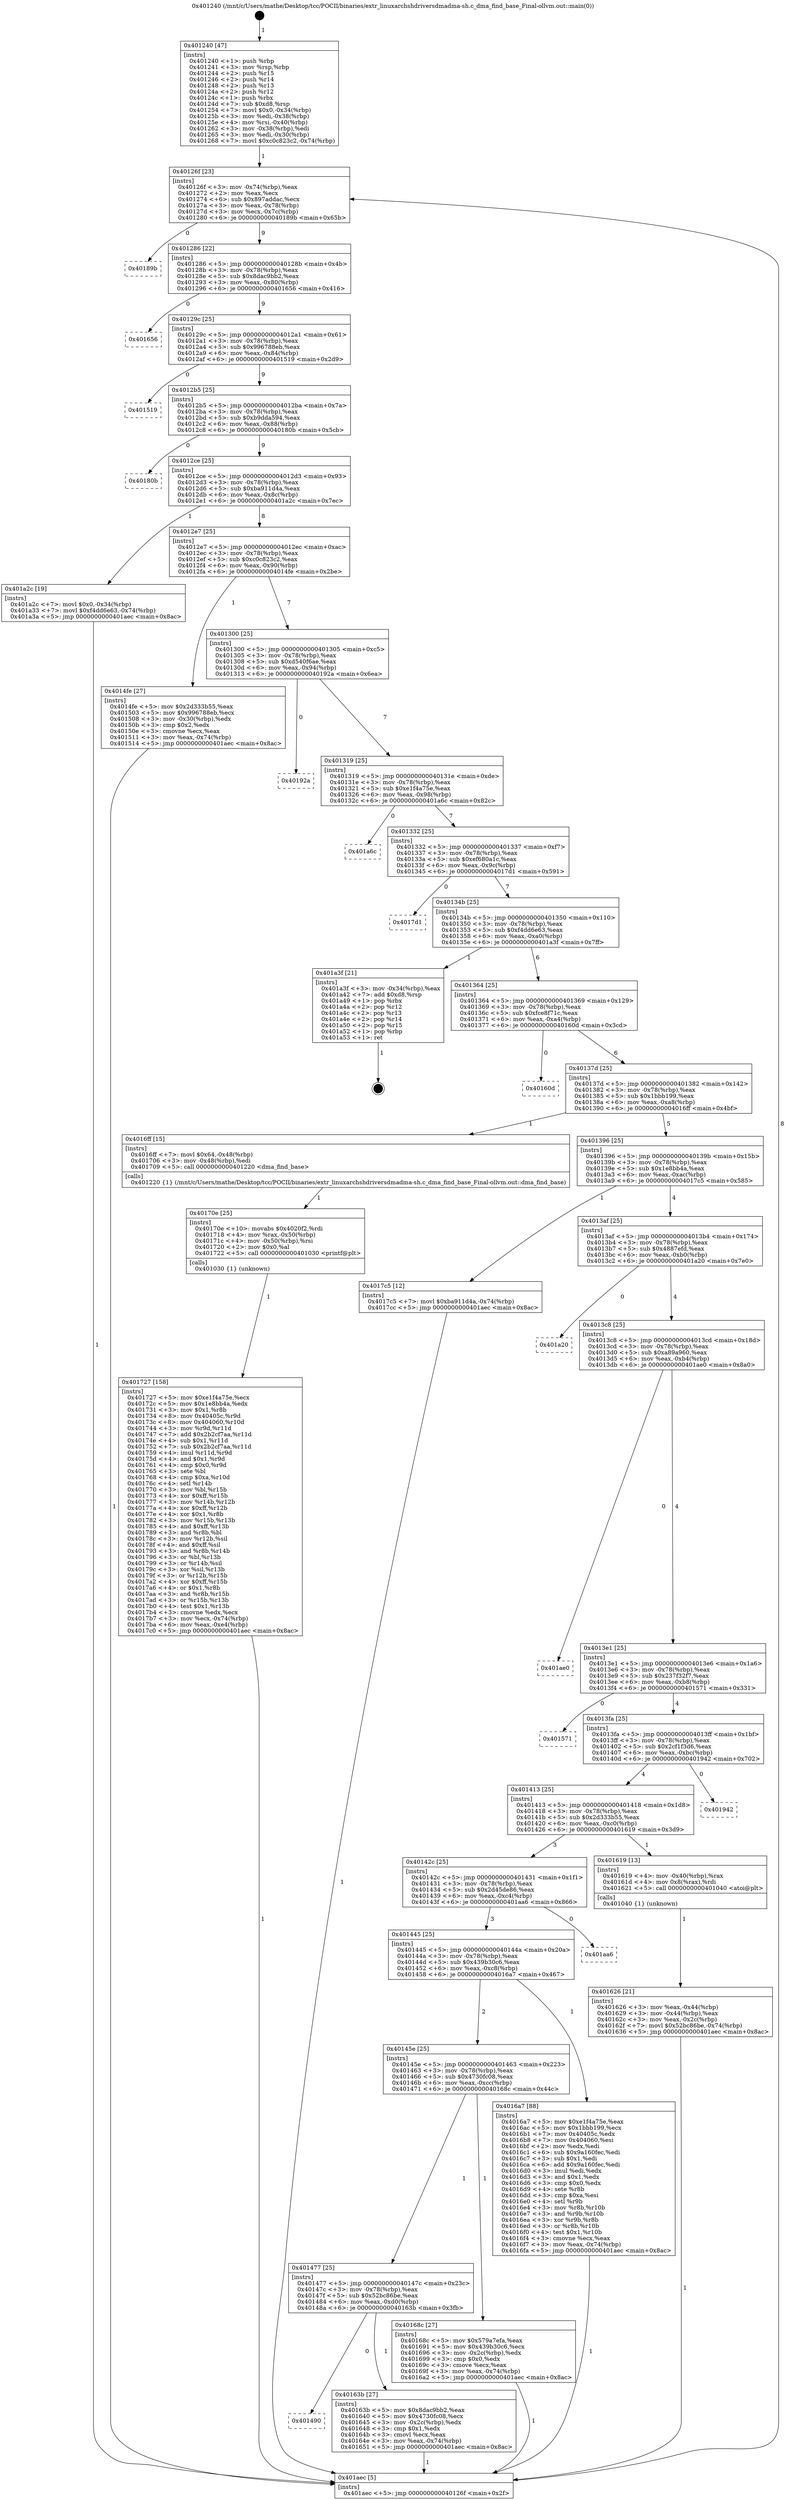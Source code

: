 digraph "0x401240" {
  label = "0x401240 (/mnt/c/Users/mathe/Desktop/tcc/POCII/binaries/extr_linuxarchshdriversdmadma-sh.c_dma_find_base_Final-ollvm.out::main(0))"
  labelloc = "t"
  node[shape=record]

  Entry [label="",width=0.3,height=0.3,shape=circle,fillcolor=black,style=filled]
  "0x40126f" [label="{
     0x40126f [23]\l
     | [instrs]\l
     &nbsp;&nbsp;0x40126f \<+3\>: mov -0x74(%rbp),%eax\l
     &nbsp;&nbsp;0x401272 \<+2\>: mov %eax,%ecx\l
     &nbsp;&nbsp;0x401274 \<+6\>: sub $0x897addac,%ecx\l
     &nbsp;&nbsp;0x40127a \<+3\>: mov %eax,-0x78(%rbp)\l
     &nbsp;&nbsp;0x40127d \<+3\>: mov %ecx,-0x7c(%rbp)\l
     &nbsp;&nbsp;0x401280 \<+6\>: je 000000000040189b \<main+0x65b\>\l
  }"]
  "0x40189b" [label="{
     0x40189b\l
  }", style=dashed]
  "0x401286" [label="{
     0x401286 [22]\l
     | [instrs]\l
     &nbsp;&nbsp;0x401286 \<+5\>: jmp 000000000040128b \<main+0x4b\>\l
     &nbsp;&nbsp;0x40128b \<+3\>: mov -0x78(%rbp),%eax\l
     &nbsp;&nbsp;0x40128e \<+5\>: sub $0x8dac9bb2,%eax\l
     &nbsp;&nbsp;0x401293 \<+3\>: mov %eax,-0x80(%rbp)\l
     &nbsp;&nbsp;0x401296 \<+6\>: je 0000000000401656 \<main+0x416\>\l
  }"]
  Exit [label="",width=0.3,height=0.3,shape=circle,fillcolor=black,style=filled,peripheries=2]
  "0x401656" [label="{
     0x401656\l
  }", style=dashed]
  "0x40129c" [label="{
     0x40129c [25]\l
     | [instrs]\l
     &nbsp;&nbsp;0x40129c \<+5\>: jmp 00000000004012a1 \<main+0x61\>\l
     &nbsp;&nbsp;0x4012a1 \<+3\>: mov -0x78(%rbp),%eax\l
     &nbsp;&nbsp;0x4012a4 \<+5\>: sub $0x996788eb,%eax\l
     &nbsp;&nbsp;0x4012a9 \<+6\>: mov %eax,-0x84(%rbp)\l
     &nbsp;&nbsp;0x4012af \<+6\>: je 0000000000401519 \<main+0x2d9\>\l
  }"]
  "0x401727" [label="{
     0x401727 [158]\l
     | [instrs]\l
     &nbsp;&nbsp;0x401727 \<+5\>: mov $0xe1f4a75e,%ecx\l
     &nbsp;&nbsp;0x40172c \<+5\>: mov $0x1e8bb4a,%edx\l
     &nbsp;&nbsp;0x401731 \<+3\>: mov $0x1,%r8b\l
     &nbsp;&nbsp;0x401734 \<+8\>: mov 0x40405c,%r9d\l
     &nbsp;&nbsp;0x40173c \<+8\>: mov 0x404060,%r10d\l
     &nbsp;&nbsp;0x401744 \<+3\>: mov %r9d,%r11d\l
     &nbsp;&nbsp;0x401747 \<+7\>: add $0x2b2cf7aa,%r11d\l
     &nbsp;&nbsp;0x40174e \<+4\>: sub $0x1,%r11d\l
     &nbsp;&nbsp;0x401752 \<+7\>: sub $0x2b2cf7aa,%r11d\l
     &nbsp;&nbsp;0x401759 \<+4\>: imul %r11d,%r9d\l
     &nbsp;&nbsp;0x40175d \<+4\>: and $0x1,%r9d\l
     &nbsp;&nbsp;0x401761 \<+4\>: cmp $0x0,%r9d\l
     &nbsp;&nbsp;0x401765 \<+3\>: sete %bl\l
     &nbsp;&nbsp;0x401768 \<+4\>: cmp $0xa,%r10d\l
     &nbsp;&nbsp;0x40176c \<+4\>: setl %r14b\l
     &nbsp;&nbsp;0x401770 \<+3\>: mov %bl,%r15b\l
     &nbsp;&nbsp;0x401773 \<+4\>: xor $0xff,%r15b\l
     &nbsp;&nbsp;0x401777 \<+3\>: mov %r14b,%r12b\l
     &nbsp;&nbsp;0x40177a \<+4\>: xor $0xff,%r12b\l
     &nbsp;&nbsp;0x40177e \<+4\>: xor $0x1,%r8b\l
     &nbsp;&nbsp;0x401782 \<+3\>: mov %r15b,%r13b\l
     &nbsp;&nbsp;0x401785 \<+4\>: and $0xff,%r13b\l
     &nbsp;&nbsp;0x401789 \<+3\>: and %r8b,%bl\l
     &nbsp;&nbsp;0x40178c \<+3\>: mov %r12b,%sil\l
     &nbsp;&nbsp;0x40178f \<+4\>: and $0xff,%sil\l
     &nbsp;&nbsp;0x401793 \<+3\>: and %r8b,%r14b\l
     &nbsp;&nbsp;0x401796 \<+3\>: or %bl,%r13b\l
     &nbsp;&nbsp;0x401799 \<+3\>: or %r14b,%sil\l
     &nbsp;&nbsp;0x40179c \<+3\>: xor %sil,%r13b\l
     &nbsp;&nbsp;0x40179f \<+3\>: or %r12b,%r15b\l
     &nbsp;&nbsp;0x4017a2 \<+4\>: xor $0xff,%r15b\l
     &nbsp;&nbsp;0x4017a6 \<+4\>: or $0x1,%r8b\l
     &nbsp;&nbsp;0x4017aa \<+3\>: and %r8b,%r15b\l
     &nbsp;&nbsp;0x4017ad \<+3\>: or %r15b,%r13b\l
     &nbsp;&nbsp;0x4017b0 \<+4\>: test $0x1,%r13b\l
     &nbsp;&nbsp;0x4017b4 \<+3\>: cmovne %edx,%ecx\l
     &nbsp;&nbsp;0x4017b7 \<+3\>: mov %ecx,-0x74(%rbp)\l
     &nbsp;&nbsp;0x4017ba \<+6\>: mov %eax,-0xe4(%rbp)\l
     &nbsp;&nbsp;0x4017c0 \<+5\>: jmp 0000000000401aec \<main+0x8ac\>\l
  }"]
  "0x401519" [label="{
     0x401519\l
  }", style=dashed]
  "0x4012b5" [label="{
     0x4012b5 [25]\l
     | [instrs]\l
     &nbsp;&nbsp;0x4012b5 \<+5\>: jmp 00000000004012ba \<main+0x7a\>\l
     &nbsp;&nbsp;0x4012ba \<+3\>: mov -0x78(%rbp),%eax\l
     &nbsp;&nbsp;0x4012bd \<+5\>: sub $0xb9dda594,%eax\l
     &nbsp;&nbsp;0x4012c2 \<+6\>: mov %eax,-0x88(%rbp)\l
     &nbsp;&nbsp;0x4012c8 \<+6\>: je 000000000040180b \<main+0x5cb\>\l
  }"]
  "0x40170e" [label="{
     0x40170e [25]\l
     | [instrs]\l
     &nbsp;&nbsp;0x40170e \<+10\>: movabs $0x4020f2,%rdi\l
     &nbsp;&nbsp;0x401718 \<+4\>: mov %rax,-0x50(%rbp)\l
     &nbsp;&nbsp;0x40171c \<+4\>: mov -0x50(%rbp),%rsi\l
     &nbsp;&nbsp;0x401720 \<+2\>: mov $0x0,%al\l
     &nbsp;&nbsp;0x401722 \<+5\>: call 0000000000401030 \<printf@plt\>\l
     | [calls]\l
     &nbsp;&nbsp;0x401030 \{1\} (unknown)\l
  }"]
  "0x40180b" [label="{
     0x40180b\l
  }", style=dashed]
  "0x4012ce" [label="{
     0x4012ce [25]\l
     | [instrs]\l
     &nbsp;&nbsp;0x4012ce \<+5\>: jmp 00000000004012d3 \<main+0x93\>\l
     &nbsp;&nbsp;0x4012d3 \<+3\>: mov -0x78(%rbp),%eax\l
     &nbsp;&nbsp;0x4012d6 \<+5\>: sub $0xba911d4a,%eax\l
     &nbsp;&nbsp;0x4012db \<+6\>: mov %eax,-0x8c(%rbp)\l
     &nbsp;&nbsp;0x4012e1 \<+6\>: je 0000000000401a2c \<main+0x7ec\>\l
  }"]
  "0x401490" [label="{
     0x401490\l
  }", style=dashed]
  "0x401a2c" [label="{
     0x401a2c [19]\l
     | [instrs]\l
     &nbsp;&nbsp;0x401a2c \<+7\>: movl $0x0,-0x34(%rbp)\l
     &nbsp;&nbsp;0x401a33 \<+7\>: movl $0xf4dd6e63,-0x74(%rbp)\l
     &nbsp;&nbsp;0x401a3a \<+5\>: jmp 0000000000401aec \<main+0x8ac\>\l
  }"]
  "0x4012e7" [label="{
     0x4012e7 [25]\l
     | [instrs]\l
     &nbsp;&nbsp;0x4012e7 \<+5\>: jmp 00000000004012ec \<main+0xac\>\l
     &nbsp;&nbsp;0x4012ec \<+3\>: mov -0x78(%rbp),%eax\l
     &nbsp;&nbsp;0x4012ef \<+5\>: sub $0xc0c823c2,%eax\l
     &nbsp;&nbsp;0x4012f4 \<+6\>: mov %eax,-0x90(%rbp)\l
     &nbsp;&nbsp;0x4012fa \<+6\>: je 00000000004014fe \<main+0x2be\>\l
  }"]
  "0x40163b" [label="{
     0x40163b [27]\l
     | [instrs]\l
     &nbsp;&nbsp;0x40163b \<+5\>: mov $0x8dac9bb2,%eax\l
     &nbsp;&nbsp;0x401640 \<+5\>: mov $0x4730fc08,%ecx\l
     &nbsp;&nbsp;0x401645 \<+3\>: mov -0x2c(%rbp),%edx\l
     &nbsp;&nbsp;0x401648 \<+3\>: cmp $0x1,%edx\l
     &nbsp;&nbsp;0x40164b \<+3\>: cmovl %ecx,%eax\l
     &nbsp;&nbsp;0x40164e \<+3\>: mov %eax,-0x74(%rbp)\l
     &nbsp;&nbsp;0x401651 \<+5\>: jmp 0000000000401aec \<main+0x8ac\>\l
  }"]
  "0x4014fe" [label="{
     0x4014fe [27]\l
     | [instrs]\l
     &nbsp;&nbsp;0x4014fe \<+5\>: mov $0x2d333b55,%eax\l
     &nbsp;&nbsp;0x401503 \<+5\>: mov $0x996788eb,%ecx\l
     &nbsp;&nbsp;0x401508 \<+3\>: mov -0x30(%rbp),%edx\l
     &nbsp;&nbsp;0x40150b \<+3\>: cmp $0x2,%edx\l
     &nbsp;&nbsp;0x40150e \<+3\>: cmovne %ecx,%eax\l
     &nbsp;&nbsp;0x401511 \<+3\>: mov %eax,-0x74(%rbp)\l
     &nbsp;&nbsp;0x401514 \<+5\>: jmp 0000000000401aec \<main+0x8ac\>\l
  }"]
  "0x401300" [label="{
     0x401300 [25]\l
     | [instrs]\l
     &nbsp;&nbsp;0x401300 \<+5\>: jmp 0000000000401305 \<main+0xc5\>\l
     &nbsp;&nbsp;0x401305 \<+3\>: mov -0x78(%rbp),%eax\l
     &nbsp;&nbsp;0x401308 \<+5\>: sub $0xd540f6ae,%eax\l
     &nbsp;&nbsp;0x40130d \<+6\>: mov %eax,-0x94(%rbp)\l
     &nbsp;&nbsp;0x401313 \<+6\>: je 000000000040192a \<main+0x6ea\>\l
  }"]
  "0x401aec" [label="{
     0x401aec [5]\l
     | [instrs]\l
     &nbsp;&nbsp;0x401aec \<+5\>: jmp 000000000040126f \<main+0x2f\>\l
  }"]
  "0x401240" [label="{
     0x401240 [47]\l
     | [instrs]\l
     &nbsp;&nbsp;0x401240 \<+1\>: push %rbp\l
     &nbsp;&nbsp;0x401241 \<+3\>: mov %rsp,%rbp\l
     &nbsp;&nbsp;0x401244 \<+2\>: push %r15\l
     &nbsp;&nbsp;0x401246 \<+2\>: push %r14\l
     &nbsp;&nbsp;0x401248 \<+2\>: push %r13\l
     &nbsp;&nbsp;0x40124a \<+2\>: push %r12\l
     &nbsp;&nbsp;0x40124c \<+1\>: push %rbx\l
     &nbsp;&nbsp;0x40124d \<+7\>: sub $0xd8,%rsp\l
     &nbsp;&nbsp;0x401254 \<+7\>: movl $0x0,-0x34(%rbp)\l
     &nbsp;&nbsp;0x40125b \<+3\>: mov %edi,-0x38(%rbp)\l
     &nbsp;&nbsp;0x40125e \<+4\>: mov %rsi,-0x40(%rbp)\l
     &nbsp;&nbsp;0x401262 \<+3\>: mov -0x38(%rbp),%edi\l
     &nbsp;&nbsp;0x401265 \<+3\>: mov %edi,-0x30(%rbp)\l
     &nbsp;&nbsp;0x401268 \<+7\>: movl $0xc0c823c2,-0x74(%rbp)\l
  }"]
  "0x401477" [label="{
     0x401477 [25]\l
     | [instrs]\l
     &nbsp;&nbsp;0x401477 \<+5\>: jmp 000000000040147c \<main+0x23c\>\l
     &nbsp;&nbsp;0x40147c \<+3\>: mov -0x78(%rbp),%eax\l
     &nbsp;&nbsp;0x40147f \<+5\>: sub $0x52bc86be,%eax\l
     &nbsp;&nbsp;0x401484 \<+6\>: mov %eax,-0xd0(%rbp)\l
     &nbsp;&nbsp;0x40148a \<+6\>: je 000000000040163b \<main+0x3fb\>\l
  }"]
  "0x40192a" [label="{
     0x40192a\l
  }", style=dashed]
  "0x401319" [label="{
     0x401319 [25]\l
     | [instrs]\l
     &nbsp;&nbsp;0x401319 \<+5\>: jmp 000000000040131e \<main+0xde\>\l
     &nbsp;&nbsp;0x40131e \<+3\>: mov -0x78(%rbp),%eax\l
     &nbsp;&nbsp;0x401321 \<+5\>: sub $0xe1f4a75e,%eax\l
     &nbsp;&nbsp;0x401326 \<+6\>: mov %eax,-0x98(%rbp)\l
     &nbsp;&nbsp;0x40132c \<+6\>: je 0000000000401a6c \<main+0x82c\>\l
  }"]
  "0x40168c" [label="{
     0x40168c [27]\l
     | [instrs]\l
     &nbsp;&nbsp;0x40168c \<+5\>: mov $0x579a7efa,%eax\l
     &nbsp;&nbsp;0x401691 \<+5\>: mov $0x439b30c6,%ecx\l
     &nbsp;&nbsp;0x401696 \<+3\>: mov -0x2c(%rbp),%edx\l
     &nbsp;&nbsp;0x401699 \<+3\>: cmp $0x0,%edx\l
     &nbsp;&nbsp;0x40169c \<+3\>: cmove %ecx,%eax\l
     &nbsp;&nbsp;0x40169f \<+3\>: mov %eax,-0x74(%rbp)\l
     &nbsp;&nbsp;0x4016a2 \<+5\>: jmp 0000000000401aec \<main+0x8ac\>\l
  }"]
  "0x401a6c" [label="{
     0x401a6c\l
  }", style=dashed]
  "0x401332" [label="{
     0x401332 [25]\l
     | [instrs]\l
     &nbsp;&nbsp;0x401332 \<+5\>: jmp 0000000000401337 \<main+0xf7\>\l
     &nbsp;&nbsp;0x401337 \<+3\>: mov -0x78(%rbp),%eax\l
     &nbsp;&nbsp;0x40133a \<+5\>: sub $0xef680a1c,%eax\l
     &nbsp;&nbsp;0x40133f \<+6\>: mov %eax,-0x9c(%rbp)\l
     &nbsp;&nbsp;0x401345 \<+6\>: je 00000000004017d1 \<main+0x591\>\l
  }"]
  "0x40145e" [label="{
     0x40145e [25]\l
     | [instrs]\l
     &nbsp;&nbsp;0x40145e \<+5\>: jmp 0000000000401463 \<main+0x223\>\l
     &nbsp;&nbsp;0x401463 \<+3\>: mov -0x78(%rbp),%eax\l
     &nbsp;&nbsp;0x401466 \<+5\>: sub $0x4730fc08,%eax\l
     &nbsp;&nbsp;0x40146b \<+6\>: mov %eax,-0xcc(%rbp)\l
     &nbsp;&nbsp;0x401471 \<+6\>: je 000000000040168c \<main+0x44c\>\l
  }"]
  "0x4017d1" [label="{
     0x4017d1\l
  }", style=dashed]
  "0x40134b" [label="{
     0x40134b [25]\l
     | [instrs]\l
     &nbsp;&nbsp;0x40134b \<+5\>: jmp 0000000000401350 \<main+0x110\>\l
     &nbsp;&nbsp;0x401350 \<+3\>: mov -0x78(%rbp),%eax\l
     &nbsp;&nbsp;0x401353 \<+5\>: sub $0xf4dd6e63,%eax\l
     &nbsp;&nbsp;0x401358 \<+6\>: mov %eax,-0xa0(%rbp)\l
     &nbsp;&nbsp;0x40135e \<+6\>: je 0000000000401a3f \<main+0x7ff\>\l
  }"]
  "0x4016a7" [label="{
     0x4016a7 [88]\l
     | [instrs]\l
     &nbsp;&nbsp;0x4016a7 \<+5\>: mov $0xe1f4a75e,%eax\l
     &nbsp;&nbsp;0x4016ac \<+5\>: mov $0x1bbb199,%ecx\l
     &nbsp;&nbsp;0x4016b1 \<+7\>: mov 0x40405c,%edx\l
     &nbsp;&nbsp;0x4016b8 \<+7\>: mov 0x404060,%esi\l
     &nbsp;&nbsp;0x4016bf \<+2\>: mov %edx,%edi\l
     &nbsp;&nbsp;0x4016c1 \<+6\>: sub $0x9a160fec,%edi\l
     &nbsp;&nbsp;0x4016c7 \<+3\>: sub $0x1,%edi\l
     &nbsp;&nbsp;0x4016ca \<+6\>: add $0x9a160fec,%edi\l
     &nbsp;&nbsp;0x4016d0 \<+3\>: imul %edi,%edx\l
     &nbsp;&nbsp;0x4016d3 \<+3\>: and $0x1,%edx\l
     &nbsp;&nbsp;0x4016d6 \<+3\>: cmp $0x0,%edx\l
     &nbsp;&nbsp;0x4016d9 \<+4\>: sete %r8b\l
     &nbsp;&nbsp;0x4016dd \<+3\>: cmp $0xa,%esi\l
     &nbsp;&nbsp;0x4016e0 \<+4\>: setl %r9b\l
     &nbsp;&nbsp;0x4016e4 \<+3\>: mov %r8b,%r10b\l
     &nbsp;&nbsp;0x4016e7 \<+3\>: and %r9b,%r10b\l
     &nbsp;&nbsp;0x4016ea \<+3\>: xor %r9b,%r8b\l
     &nbsp;&nbsp;0x4016ed \<+3\>: or %r8b,%r10b\l
     &nbsp;&nbsp;0x4016f0 \<+4\>: test $0x1,%r10b\l
     &nbsp;&nbsp;0x4016f4 \<+3\>: cmovne %ecx,%eax\l
     &nbsp;&nbsp;0x4016f7 \<+3\>: mov %eax,-0x74(%rbp)\l
     &nbsp;&nbsp;0x4016fa \<+5\>: jmp 0000000000401aec \<main+0x8ac\>\l
  }"]
  "0x401a3f" [label="{
     0x401a3f [21]\l
     | [instrs]\l
     &nbsp;&nbsp;0x401a3f \<+3\>: mov -0x34(%rbp),%eax\l
     &nbsp;&nbsp;0x401a42 \<+7\>: add $0xd8,%rsp\l
     &nbsp;&nbsp;0x401a49 \<+1\>: pop %rbx\l
     &nbsp;&nbsp;0x401a4a \<+2\>: pop %r12\l
     &nbsp;&nbsp;0x401a4c \<+2\>: pop %r13\l
     &nbsp;&nbsp;0x401a4e \<+2\>: pop %r14\l
     &nbsp;&nbsp;0x401a50 \<+2\>: pop %r15\l
     &nbsp;&nbsp;0x401a52 \<+1\>: pop %rbp\l
     &nbsp;&nbsp;0x401a53 \<+1\>: ret\l
  }"]
  "0x401364" [label="{
     0x401364 [25]\l
     | [instrs]\l
     &nbsp;&nbsp;0x401364 \<+5\>: jmp 0000000000401369 \<main+0x129\>\l
     &nbsp;&nbsp;0x401369 \<+3\>: mov -0x78(%rbp),%eax\l
     &nbsp;&nbsp;0x40136c \<+5\>: sub $0xfce8f71c,%eax\l
     &nbsp;&nbsp;0x401371 \<+6\>: mov %eax,-0xa4(%rbp)\l
     &nbsp;&nbsp;0x401377 \<+6\>: je 000000000040160d \<main+0x3cd\>\l
  }"]
  "0x401445" [label="{
     0x401445 [25]\l
     | [instrs]\l
     &nbsp;&nbsp;0x401445 \<+5\>: jmp 000000000040144a \<main+0x20a\>\l
     &nbsp;&nbsp;0x40144a \<+3\>: mov -0x78(%rbp),%eax\l
     &nbsp;&nbsp;0x40144d \<+5\>: sub $0x439b30c6,%eax\l
     &nbsp;&nbsp;0x401452 \<+6\>: mov %eax,-0xc8(%rbp)\l
     &nbsp;&nbsp;0x401458 \<+6\>: je 00000000004016a7 \<main+0x467\>\l
  }"]
  "0x40160d" [label="{
     0x40160d\l
  }", style=dashed]
  "0x40137d" [label="{
     0x40137d [25]\l
     | [instrs]\l
     &nbsp;&nbsp;0x40137d \<+5\>: jmp 0000000000401382 \<main+0x142\>\l
     &nbsp;&nbsp;0x401382 \<+3\>: mov -0x78(%rbp),%eax\l
     &nbsp;&nbsp;0x401385 \<+5\>: sub $0x1bbb199,%eax\l
     &nbsp;&nbsp;0x40138a \<+6\>: mov %eax,-0xa8(%rbp)\l
     &nbsp;&nbsp;0x401390 \<+6\>: je 00000000004016ff \<main+0x4bf\>\l
  }"]
  "0x401aa6" [label="{
     0x401aa6\l
  }", style=dashed]
  "0x4016ff" [label="{
     0x4016ff [15]\l
     | [instrs]\l
     &nbsp;&nbsp;0x4016ff \<+7\>: movl $0x64,-0x48(%rbp)\l
     &nbsp;&nbsp;0x401706 \<+3\>: mov -0x48(%rbp),%edi\l
     &nbsp;&nbsp;0x401709 \<+5\>: call 0000000000401220 \<dma_find_base\>\l
     | [calls]\l
     &nbsp;&nbsp;0x401220 \{1\} (/mnt/c/Users/mathe/Desktop/tcc/POCII/binaries/extr_linuxarchshdriversdmadma-sh.c_dma_find_base_Final-ollvm.out::dma_find_base)\l
  }"]
  "0x401396" [label="{
     0x401396 [25]\l
     | [instrs]\l
     &nbsp;&nbsp;0x401396 \<+5\>: jmp 000000000040139b \<main+0x15b\>\l
     &nbsp;&nbsp;0x40139b \<+3\>: mov -0x78(%rbp),%eax\l
     &nbsp;&nbsp;0x40139e \<+5\>: sub $0x1e8bb4a,%eax\l
     &nbsp;&nbsp;0x4013a3 \<+6\>: mov %eax,-0xac(%rbp)\l
     &nbsp;&nbsp;0x4013a9 \<+6\>: je 00000000004017c5 \<main+0x585\>\l
  }"]
  "0x401626" [label="{
     0x401626 [21]\l
     | [instrs]\l
     &nbsp;&nbsp;0x401626 \<+3\>: mov %eax,-0x44(%rbp)\l
     &nbsp;&nbsp;0x401629 \<+3\>: mov -0x44(%rbp),%eax\l
     &nbsp;&nbsp;0x40162c \<+3\>: mov %eax,-0x2c(%rbp)\l
     &nbsp;&nbsp;0x40162f \<+7\>: movl $0x52bc86be,-0x74(%rbp)\l
     &nbsp;&nbsp;0x401636 \<+5\>: jmp 0000000000401aec \<main+0x8ac\>\l
  }"]
  "0x4017c5" [label="{
     0x4017c5 [12]\l
     | [instrs]\l
     &nbsp;&nbsp;0x4017c5 \<+7\>: movl $0xba911d4a,-0x74(%rbp)\l
     &nbsp;&nbsp;0x4017cc \<+5\>: jmp 0000000000401aec \<main+0x8ac\>\l
  }"]
  "0x4013af" [label="{
     0x4013af [25]\l
     | [instrs]\l
     &nbsp;&nbsp;0x4013af \<+5\>: jmp 00000000004013b4 \<main+0x174\>\l
     &nbsp;&nbsp;0x4013b4 \<+3\>: mov -0x78(%rbp),%eax\l
     &nbsp;&nbsp;0x4013b7 \<+5\>: sub $0x4887efd,%eax\l
     &nbsp;&nbsp;0x4013bc \<+6\>: mov %eax,-0xb0(%rbp)\l
     &nbsp;&nbsp;0x4013c2 \<+6\>: je 0000000000401a20 \<main+0x7e0\>\l
  }"]
  "0x40142c" [label="{
     0x40142c [25]\l
     | [instrs]\l
     &nbsp;&nbsp;0x40142c \<+5\>: jmp 0000000000401431 \<main+0x1f1\>\l
     &nbsp;&nbsp;0x401431 \<+3\>: mov -0x78(%rbp),%eax\l
     &nbsp;&nbsp;0x401434 \<+5\>: sub $0x2d45de86,%eax\l
     &nbsp;&nbsp;0x401439 \<+6\>: mov %eax,-0xc4(%rbp)\l
     &nbsp;&nbsp;0x40143f \<+6\>: je 0000000000401aa6 \<main+0x866\>\l
  }"]
  "0x401a20" [label="{
     0x401a20\l
  }", style=dashed]
  "0x4013c8" [label="{
     0x4013c8 [25]\l
     | [instrs]\l
     &nbsp;&nbsp;0x4013c8 \<+5\>: jmp 00000000004013cd \<main+0x18d\>\l
     &nbsp;&nbsp;0x4013cd \<+3\>: mov -0x78(%rbp),%eax\l
     &nbsp;&nbsp;0x4013d0 \<+5\>: sub $0xa89a960,%eax\l
     &nbsp;&nbsp;0x4013d5 \<+6\>: mov %eax,-0xb4(%rbp)\l
     &nbsp;&nbsp;0x4013db \<+6\>: je 0000000000401ae0 \<main+0x8a0\>\l
  }"]
  "0x401619" [label="{
     0x401619 [13]\l
     | [instrs]\l
     &nbsp;&nbsp;0x401619 \<+4\>: mov -0x40(%rbp),%rax\l
     &nbsp;&nbsp;0x40161d \<+4\>: mov 0x8(%rax),%rdi\l
     &nbsp;&nbsp;0x401621 \<+5\>: call 0000000000401040 \<atoi@plt\>\l
     | [calls]\l
     &nbsp;&nbsp;0x401040 \{1\} (unknown)\l
  }"]
  "0x401ae0" [label="{
     0x401ae0\l
  }", style=dashed]
  "0x4013e1" [label="{
     0x4013e1 [25]\l
     | [instrs]\l
     &nbsp;&nbsp;0x4013e1 \<+5\>: jmp 00000000004013e6 \<main+0x1a6\>\l
     &nbsp;&nbsp;0x4013e6 \<+3\>: mov -0x78(%rbp),%eax\l
     &nbsp;&nbsp;0x4013e9 \<+5\>: sub $0x237f32f7,%eax\l
     &nbsp;&nbsp;0x4013ee \<+6\>: mov %eax,-0xb8(%rbp)\l
     &nbsp;&nbsp;0x4013f4 \<+6\>: je 0000000000401571 \<main+0x331\>\l
  }"]
  "0x401413" [label="{
     0x401413 [25]\l
     | [instrs]\l
     &nbsp;&nbsp;0x401413 \<+5\>: jmp 0000000000401418 \<main+0x1d8\>\l
     &nbsp;&nbsp;0x401418 \<+3\>: mov -0x78(%rbp),%eax\l
     &nbsp;&nbsp;0x40141b \<+5\>: sub $0x2d333b55,%eax\l
     &nbsp;&nbsp;0x401420 \<+6\>: mov %eax,-0xc0(%rbp)\l
     &nbsp;&nbsp;0x401426 \<+6\>: je 0000000000401619 \<main+0x3d9\>\l
  }"]
  "0x401571" [label="{
     0x401571\l
  }", style=dashed]
  "0x4013fa" [label="{
     0x4013fa [25]\l
     | [instrs]\l
     &nbsp;&nbsp;0x4013fa \<+5\>: jmp 00000000004013ff \<main+0x1bf\>\l
     &nbsp;&nbsp;0x4013ff \<+3\>: mov -0x78(%rbp),%eax\l
     &nbsp;&nbsp;0x401402 \<+5\>: sub $0x2cf1f3d6,%eax\l
     &nbsp;&nbsp;0x401407 \<+6\>: mov %eax,-0xbc(%rbp)\l
     &nbsp;&nbsp;0x40140d \<+6\>: je 0000000000401942 \<main+0x702\>\l
  }"]
  "0x401942" [label="{
     0x401942\l
  }", style=dashed]
  Entry -> "0x401240" [label=" 1"]
  "0x40126f" -> "0x40189b" [label=" 0"]
  "0x40126f" -> "0x401286" [label=" 9"]
  "0x401a3f" -> Exit [label=" 1"]
  "0x401286" -> "0x401656" [label=" 0"]
  "0x401286" -> "0x40129c" [label=" 9"]
  "0x401a2c" -> "0x401aec" [label=" 1"]
  "0x40129c" -> "0x401519" [label=" 0"]
  "0x40129c" -> "0x4012b5" [label=" 9"]
  "0x4017c5" -> "0x401aec" [label=" 1"]
  "0x4012b5" -> "0x40180b" [label=" 0"]
  "0x4012b5" -> "0x4012ce" [label=" 9"]
  "0x401727" -> "0x401aec" [label=" 1"]
  "0x4012ce" -> "0x401a2c" [label=" 1"]
  "0x4012ce" -> "0x4012e7" [label=" 8"]
  "0x40170e" -> "0x401727" [label=" 1"]
  "0x4012e7" -> "0x4014fe" [label=" 1"]
  "0x4012e7" -> "0x401300" [label=" 7"]
  "0x4014fe" -> "0x401aec" [label=" 1"]
  "0x401240" -> "0x40126f" [label=" 1"]
  "0x401aec" -> "0x40126f" [label=" 8"]
  "0x4016ff" -> "0x40170e" [label=" 1"]
  "0x401300" -> "0x40192a" [label=" 0"]
  "0x401300" -> "0x401319" [label=" 7"]
  "0x40168c" -> "0x401aec" [label=" 1"]
  "0x401319" -> "0x401a6c" [label=" 0"]
  "0x401319" -> "0x401332" [label=" 7"]
  "0x40163b" -> "0x401aec" [label=" 1"]
  "0x401332" -> "0x4017d1" [label=" 0"]
  "0x401332" -> "0x40134b" [label=" 7"]
  "0x401477" -> "0x40163b" [label=" 1"]
  "0x40134b" -> "0x401a3f" [label=" 1"]
  "0x40134b" -> "0x401364" [label=" 6"]
  "0x4016a7" -> "0x401aec" [label=" 1"]
  "0x401364" -> "0x40160d" [label=" 0"]
  "0x401364" -> "0x40137d" [label=" 6"]
  "0x40145e" -> "0x40168c" [label=" 1"]
  "0x40137d" -> "0x4016ff" [label=" 1"]
  "0x40137d" -> "0x401396" [label=" 5"]
  "0x401477" -> "0x401490" [label=" 0"]
  "0x401396" -> "0x4017c5" [label=" 1"]
  "0x401396" -> "0x4013af" [label=" 4"]
  "0x401445" -> "0x4016a7" [label=" 1"]
  "0x4013af" -> "0x401a20" [label=" 0"]
  "0x4013af" -> "0x4013c8" [label=" 4"]
  "0x40145e" -> "0x401477" [label=" 1"]
  "0x4013c8" -> "0x401ae0" [label=" 0"]
  "0x4013c8" -> "0x4013e1" [label=" 4"]
  "0x40142c" -> "0x401445" [label=" 3"]
  "0x4013e1" -> "0x401571" [label=" 0"]
  "0x4013e1" -> "0x4013fa" [label=" 4"]
  "0x401445" -> "0x40145e" [label=" 2"]
  "0x4013fa" -> "0x401942" [label=" 0"]
  "0x4013fa" -> "0x401413" [label=" 4"]
  "0x40142c" -> "0x401aa6" [label=" 0"]
  "0x401413" -> "0x401619" [label=" 1"]
  "0x401413" -> "0x40142c" [label=" 3"]
  "0x401619" -> "0x401626" [label=" 1"]
  "0x401626" -> "0x401aec" [label=" 1"]
}
